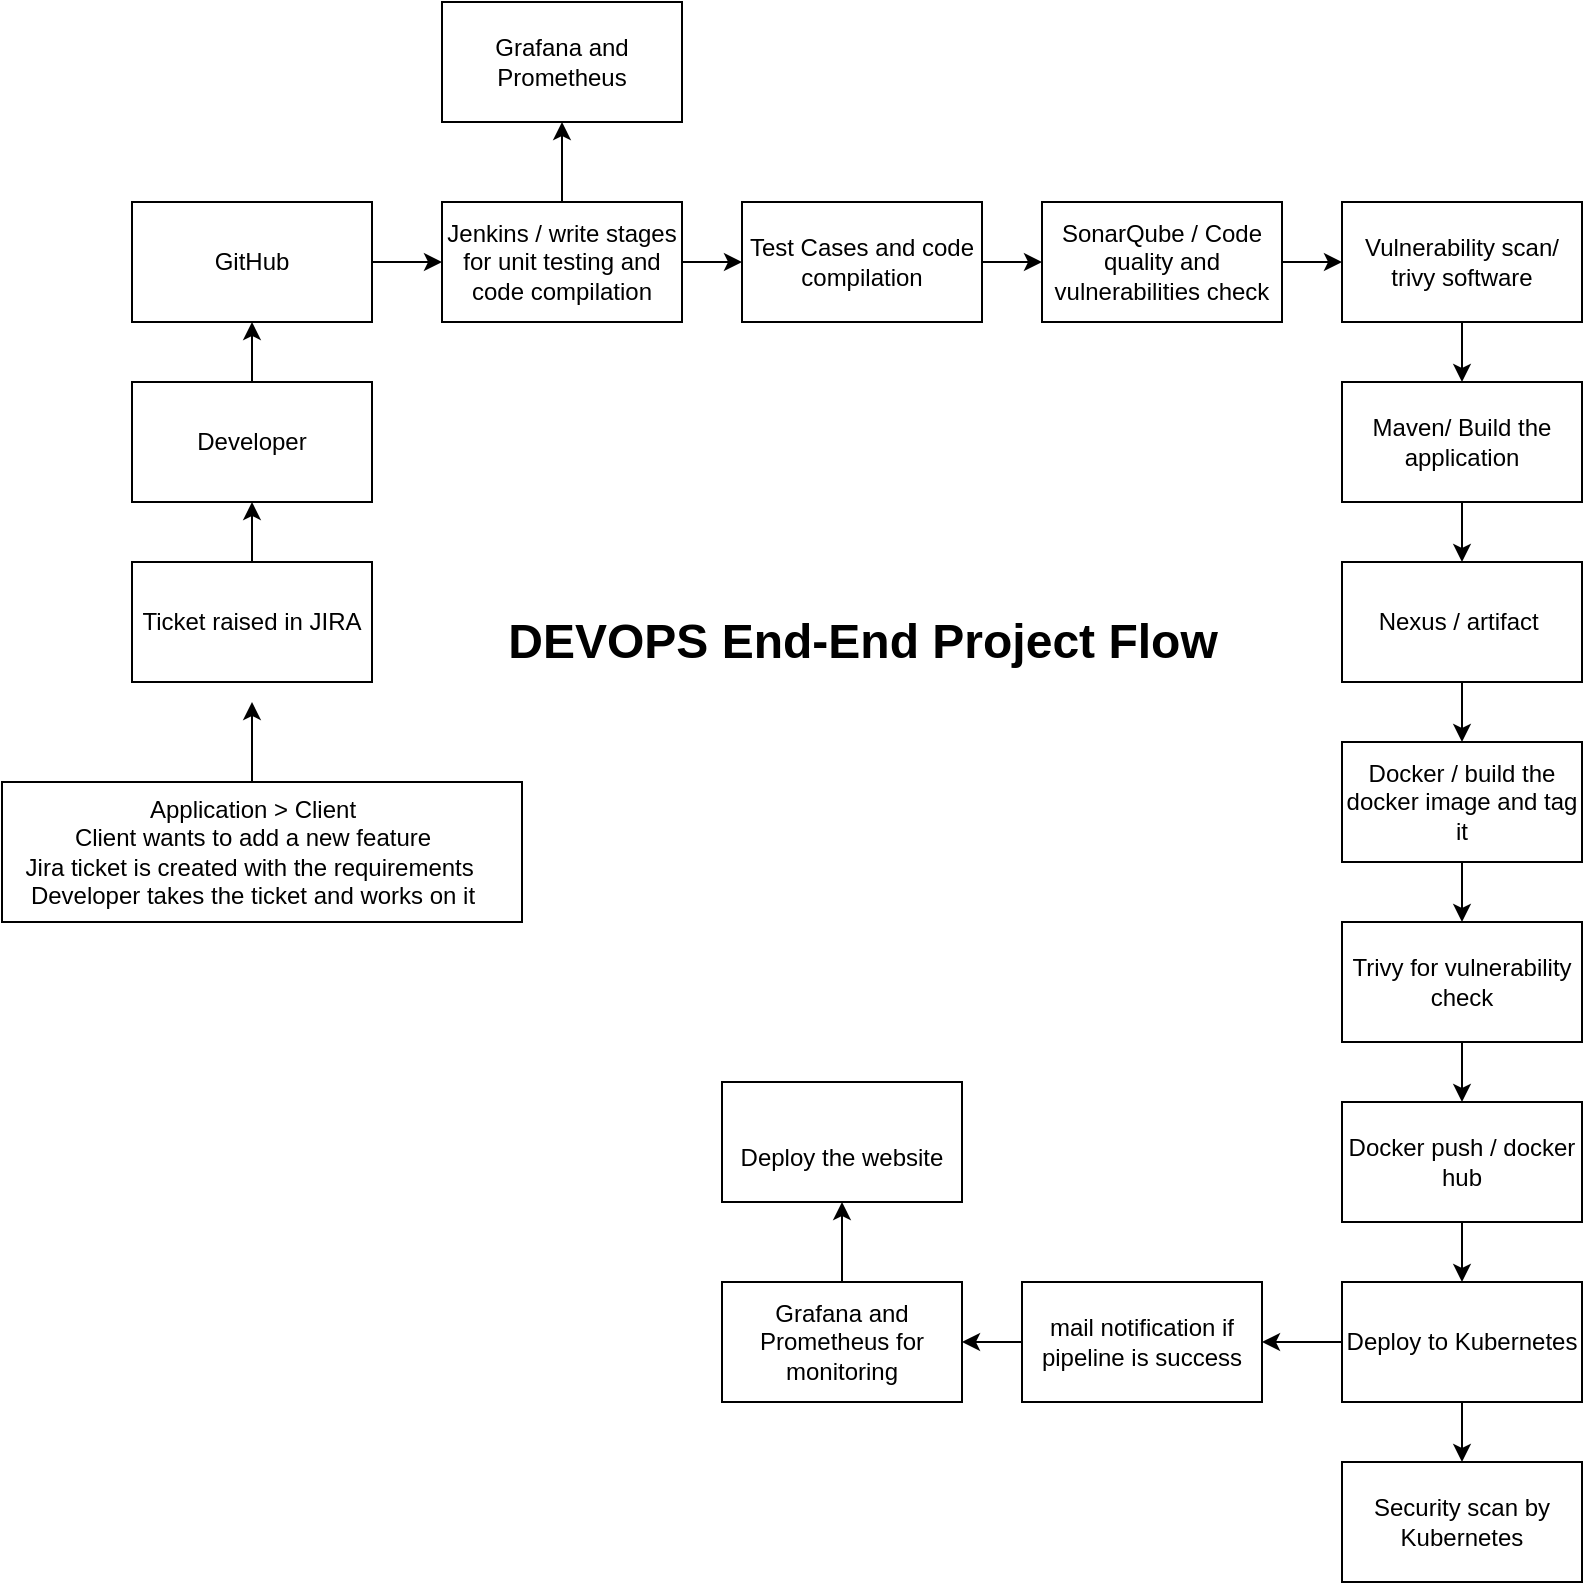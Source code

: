 <mxfile version="24.7.12">
  <diagram name="Page-1" id="GzIINDLIAl3letVaOaPU">
    <mxGraphModel dx="934" dy="525" grid="1" gridSize="10" guides="1" tooltips="1" connect="1" arrows="1" fold="1" page="1" pageScale="1" pageWidth="850" pageHeight="1100" math="0" shadow="0">
      <root>
        <mxCell id="0" />
        <mxCell id="1" parent="0" />
        <mxCell id="b3AwJft3Pq5Io8BSkl0d-8" value="" style="rounded=0;whiteSpace=wrap;html=1;" vertex="1" parent="1">
          <mxGeometry x="20" y="570" width="260" height="70" as="geometry" />
        </mxCell>
        <mxCell id="b3AwJft3Pq5Io8BSkl0d-2" style="edgeStyle=orthogonalEdgeStyle;rounded=0;orthogonalLoop=1;jettySize=auto;html=1;" edge="1" parent="1" source="b3AwJft3Pq5Io8BSkl0d-1">
          <mxGeometry relative="1" as="geometry">
            <mxPoint x="145" y="530" as="targetPoint" />
          </mxGeometry>
        </mxCell>
        <mxCell id="b3AwJft3Pq5Io8BSkl0d-1" value="Application &amp;gt; Client&lt;div&gt;Client wants to add a new feature&lt;/div&gt;&lt;div&gt;Jira ticket is created with the requirements&amp;nbsp;&lt;/div&gt;&lt;div&gt;Developer takes the ticket and works on it&lt;/div&gt;" style="text;html=1;align=center;verticalAlign=middle;resizable=0;points=[];autosize=1;strokeColor=none;fillColor=none;" vertex="1" parent="1">
          <mxGeometry x="20" y="570" width="250" height="70" as="geometry" />
        </mxCell>
        <mxCell id="b3AwJft3Pq5Io8BSkl0d-4" style="edgeStyle=orthogonalEdgeStyle;rounded=0;orthogonalLoop=1;jettySize=auto;html=1;" edge="1" parent="1" source="b3AwJft3Pq5Io8BSkl0d-3">
          <mxGeometry relative="1" as="geometry">
            <mxPoint x="145" y="430" as="targetPoint" />
          </mxGeometry>
        </mxCell>
        <mxCell id="b3AwJft3Pq5Io8BSkl0d-3" value="Ticket raised in JIRA" style="rounded=0;whiteSpace=wrap;html=1;" vertex="1" parent="1">
          <mxGeometry x="85" y="460" width="120" height="60" as="geometry" />
        </mxCell>
        <mxCell id="b3AwJft3Pq5Io8BSkl0d-6" style="edgeStyle=orthogonalEdgeStyle;rounded=0;orthogonalLoop=1;jettySize=auto;html=1;" edge="1" parent="1" source="b3AwJft3Pq5Io8BSkl0d-5" target="b3AwJft3Pq5Io8BSkl0d-7">
          <mxGeometry relative="1" as="geometry">
            <mxPoint x="145" y="320" as="targetPoint" />
          </mxGeometry>
        </mxCell>
        <mxCell id="b3AwJft3Pq5Io8BSkl0d-5" value="Developer" style="rounded=0;whiteSpace=wrap;html=1;" vertex="1" parent="1">
          <mxGeometry x="85" y="370" width="120" height="60" as="geometry" />
        </mxCell>
        <mxCell id="b3AwJft3Pq5Io8BSkl0d-9" style="edgeStyle=orthogonalEdgeStyle;rounded=0;orthogonalLoop=1;jettySize=auto;html=1;" edge="1" parent="1" source="b3AwJft3Pq5Io8BSkl0d-7">
          <mxGeometry relative="1" as="geometry">
            <mxPoint x="240" y="310" as="targetPoint" />
          </mxGeometry>
        </mxCell>
        <mxCell id="b3AwJft3Pq5Io8BSkl0d-7" value="GitHub" style="rounded=0;whiteSpace=wrap;html=1;" vertex="1" parent="1">
          <mxGeometry x="85" y="280" width="120" height="60" as="geometry" />
        </mxCell>
        <mxCell id="b3AwJft3Pq5Io8BSkl0d-12" style="edgeStyle=orthogonalEdgeStyle;rounded=0;orthogonalLoop=1;jettySize=auto;html=1;" edge="1" parent="1" source="b3AwJft3Pq5Io8BSkl0d-11">
          <mxGeometry relative="1" as="geometry">
            <mxPoint x="390" y="310" as="targetPoint" />
          </mxGeometry>
        </mxCell>
        <mxCell id="b3AwJft3Pq5Io8BSkl0d-36" style="edgeStyle=orthogonalEdgeStyle;rounded=0;orthogonalLoop=1;jettySize=auto;html=1;" edge="1" parent="1" source="b3AwJft3Pq5Io8BSkl0d-11" target="b3AwJft3Pq5Io8BSkl0d-37">
          <mxGeometry relative="1" as="geometry">
            <mxPoint x="300.0" y="240" as="targetPoint" />
          </mxGeometry>
        </mxCell>
        <mxCell id="b3AwJft3Pq5Io8BSkl0d-11" value="Jenkins / write stages for unit testing and code compilation" style="rounded=0;whiteSpace=wrap;html=1;" vertex="1" parent="1">
          <mxGeometry x="240" y="280" width="120" height="60" as="geometry" />
        </mxCell>
        <mxCell id="b3AwJft3Pq5Io8BSkl0d-14" style="edgeStyle=orthogonalEdgeStyle;rounded=0;orthogonalLoop=1;jettySize=auto;html=1;" edge="1" parent="1" source="b3AwJft3Pq5Io8BSkl0d-13" target="b3AwJft3Pq5Io8BSkl0d-15">
          <mxGeometry relative="1" as="geometry">
            <mxPoint x="540" y="310" as="targetPoint" />
          </mxGeometry>
        </mxCell>
        <mxCell id="b3AwJft3Pq5Io8BSkl0d-13" value="Test Cases and code compilation" style="rounded=0;whiteSpace=wrap;html=1;" vertex="1" parent="1">
          <mxGeometry x="390" y="280" width="120" height="60" as="geometry" />
        </mxCell>
        <mxCell id="b3AwJft3Pq5Io8BSkl0d-17" style="edgeStyle=orthogonalEdgeStyle;rounded=0;orthogonalLoop=1;jettySize=auto;html=1;" edge="1" parent="1" source="b3AwJft3Pq5Io8BSkl0d-15">
          <mxGeometry relative="1" as="geometry">
            <mxPoint x="690" y="310" as="targetPoint" />
          </mxGeometry>
        </mxCell>
        <mxCell id="b3AwJft3Pq5Io8BSkl0d-15" value="SonarQube / Code quality and vulnerabilities check" style="rounded=0;whiteSpace=wrap;html=1;" vertex="1" parent="1">
          <mxGeometry x="540" y="280" width="120" height="60" as="geometry" />
        </mxCell>
        <mxCell id="b3AwJft3Pq5Io8BSkl0d-18" style="edgeStyle=orthogonalEdgeStyle;rounded=0;orthogonalLoop=1;jettySize=auto;html=1;" edge="1" parent="1" source="b3AwJft3Pq5Io8BSkl0d-16" target="b3AwJft3Pq5Io8BSkl0d-19">
          <mxGeometry relative="1" as="geometry">
            <mxPoint x="750.0" y="380" as="targetPoint" />
          </mxGeometry>
        </mxCell>
        <mxCell id="b3AwJft3Pq5Io8BSkl0d-16" value="Vulnerability scan/ trivy software" style="rounded=0;whiteSpace=wrap;html=1;" vertex="1" parent="1">
          <mxGeometry x="690" y="280" width="120" height="60" as="geometry" />
        </mxCell>
        <mxCell id="b3AwJft3Pq5Io8BSkl0d-20" style="edgeStyle=orthogonalEdgeStyle;rounded=0;orthogonalLoop=1;jettySize=auto;html=1;" edge="1" parent="1" source="b3AwJft3Pq5Io8BSkl0d-19" target="b3AwJft3Pq5Io8BSkl0d-21">
          <mxGeometry relative="1" as="geometry">
            <mxPoint x="750.0" y="470" as="targetPoint" />
          </mxGeometry>
        </mxCell>
        <mxCell id="b3AwJft3Pq5Io8BSkl0d-19" value="Maven/ Build the application" style="rounded=0;whiteSpace=wrap;html=1;" vertex="1" parent="1">
          <mxGeometry x="690.0" y="370" width="120" height="60" as="geometry" />
        </mxCell>
        <mxCell id="b3AwJft3Pq5Io8BSkl0d-22" style="edgeStyle=orthogonalEdgeStyle;rounded=0;orthogonalLoop=1;jettySize=auto;html=1;" edge="1" parent="1" source="b3AwJft3Pq5Io8BSkl0d-21" target="b3AwJft3Pq5Io8BSkl0d-23">
          <mxGeometry relative="1" as="geometry">
            <mxPoint x="750.0" y="550" as="targetPoint" />
          </mxGeometry>
        </mxCell>
        <mxCell id="b3AwJft3Pq5Io8BSkl0d-21" value="Nexus / artifact&amp;nbsp;" style="rounded=0;whiteSpace=wrap;html=1;" vertex="1" parent="1">
          <mxGeometry x="690.0" y="460" width="120" height="60" as="geometry" />
        </mxCell>
        <mxCell id="b3AwJft3Pq5Io8BSkl0d-24" style="edgeStyle=orthogonalEdgeStyle;rounded=0;orthogonalLoop=1;jettySize=auto;html=1;" edge="1" parent="1" source="b3AwJft3Pq5Io8BSkl0d-23" target="b3AwJft3Pq5Io8BSkl0d-25">
          <mxGeometry relative="1" as="geometry">
            <mxPoint x="750.0" y="640" as="targetPoint" />
          </mxGeometry>
        </mxCell>
        <mxCell id="b3AwJft3Pq5Io8BSkl0d-23" value="Docker / build the docker image and tag it" style="rounded=0;whiteSpace=wrap;html=1;" vertex="1" parent="1">
          <mxGeometry x="690.0" y="550" width="120" height="60" as="geometry" />
        </mxCell>
        <mxCell id="b3AwJft3Pq5Io8BSkl0d-26" style="edgeStyle=orthogonalEdgeStyle;rounded=0;orthogonalLoop=1;jettySize=auto;html=1;" edge="1" parent="1" source="b3AwJft3Pq5Io8BSkl0d-25" target="b3AwJft3Pq5Io8BSkl0d-27">
          <mxGeometry relative="1" as="geometry">
            <mxPoint x="750.0" y="730" as="targetPoint" />
          </mxGeometry>
        </mxCell>
        <mxCell id="b3AwJft3Pq5Io8BSkl0d-25" value="Trivy for vulnerability check" style="rounded=0;whiteSpace=wrap;html=1;" vertex="1" parent="1">
          <mxGeometry x="690.0" y="640" width="120" height="60" as="geometry" />
        </mxCell>
        <mxCell id="b3AwJft3Pq5Io8BSkl0d-28" style="edgeStyle=orthogonalEdgeStyle;rounded=0;orthogonalLoop=1;jettySize=auto;html=1;" edge="1" parent="1" source="b3AwJft3Pq5Io8BSkl0d-27" target="b3AwJft3Pq5Io8BSkl0d-29">
          <mxGeometry relative="1" as="geometry">
            <mxPoint x="750.0" y="820" as="targetPoint" />
          </mxGeometry>
        </mxCell>
        <mxCell id="b3AwJft3Pq5Io8BSkl0d-27" value="Docker push / docker hub" style="rounded=0;whiteSpace=wrap;html=1;" vertex="1" parent="1">
          <mxGeometry x="690.0" y="730" width="120" height="60" as="geometry" />
        </mxCell>
        <mxCell id="b3AwJft3Pq5Io8BSkl0d-30" style="edgeStyle=orthogonalEdgeStyle;rounded=0;orthogonalLoop=1;jettySize=auto;html=1;" edge="1" parent="1" source="b3AwJft3Pq5Io8BSkl0d-29">
          <mxGeometry relative="1" as="geometry">
            <mxPoint x="650.0" y="850" as="targetPoint" />
          </mxGeometry>
        </mxCell>
        <mxCell id="b3AwJft3Pq5Io8BSkl0d-31" style="edgeStyle=orthogonalEdgeStyle;rounded=0;orthogonalLoop=1;jettySize=auto;html=1;" edge="1" parent="1" source="b3AwJft3Pq5Io8BSkl0d-29" target="b3AwJft3Pq5Io8BSkl0d-32">
          <mxGeometry relative="1" as="geometry">
            <mxPoint x="750.0" y="910" as="targetPoint" />
          </mxGeometry>
        </mxCell>
        <mxCell id="b3AwJft3Pq5Io8BSkl0d-29" value="Deploy to Kubernetes" style="rounded=0;whiteSpace=wrap;html=1;" vertex="1" parent="1">
          <mxGeometry x="690.0" y="820" width="120" height="60" as="geometry" />
        </mxCell>
        <mxCell id="b3AwJft3Pq5Io8BSkl0d-32" value="Security scan by Kubernetes" style="rounded=0;whiteSpace=wrap;html=1;" vertex="1" parent="1">
          <mxGeometry x="690.0" y="910" width="120" height="60" as="geometry" />
        </mxCell>
        <mxCell id="b3AwJft3Pq5Io8BSkl0d-34" style="edgeStyle=orthogonalEdgeStyle;rounded=0;orthogonalLoop=1;jettySize=auto;html=1;" edge="1" parent="1" source="b3AwJft3Pq5Io8BSkl0d-33" target="b3AwJft3Pq5Io8BSkl0d-35">
          <mxGeometry relative="1" as="geometry">
            <mxPoint x="500.0" y="850" as="targetPoint" />
          </mxGeometry>
        </mxCell>
        <mxCell id="b3AwJft3Pq5Io8BSkl0d-33" value="mail notification if pipeline is success" style="rounded=0;whiteSpace=wrap;html=1;" vertex="1" parent="1">
          <mxGeometry x="530" y="820" width="120" height="60" as="geometry" />
        </mxCell>
        <mxCell id="b3AwJft3Pq5Io8BSkl0d-38" style="edgeStyle=orthogonalEdgeStyle;rounded=0;orthogonalLoop=1;jettySize=auto;html=1;" edge="1" parent="1" source="b3AwJft3Pq5Io8BSkl0d-35" target="b3AwJft3Pq5Io8BSkl0d-39">
          <mxGeometry relative="1" as="geometry">
            <mxPoint x="440.0" y="780" as="targetPoint" />
          </mxGeometry>
        </mxCell>
        <mxCell id="b3AwJft3Pq5Io8BSkl0d-35" value="Grafana and Prometheus for monitoring" style="rounded=0;whiteSpace=wrap;html=1;" vertex="1" parent="1">
          <mxGeometry x="380.0" y="820" width="120" height="60" as="geometry" />
        </mxCell>
        <mxCell id="b3AwJft3Pq5Io8BSkl0d-37" value="Grafana and Prometheus" style="rounded=0;whiteSpace=wrap;html=1;" vertex="1" parent="1">
          <mxGeometry x="240.0" y="180" width="120" height="60" as="geometry" />
        </mxCell>
        <mxCell id="b3AwJft3Pq5Io8BSkl0d-39" value="&lt;br&gt;Deploy the website" style="rounded=0;whiteSpace=wrap;html=1;" vertex="1" parent="1">
          <mxGeometry x="380.0" y="720" width="120" height="60" as="geometry" />
        </mxCell>
        <mxCell id="b3AwJft3Pq5Io8BSkl0d-41" value="&lt;b&gt;&lt;font style=&quot;font-size: 24px;&quot;&gt;DEVOPS End-End Project Flow&lt;/font&gt;&lt;/b&gt;" style="text;html=1;align=center;verticalAlign=middle;resizable=0;points=[];autosize=1;strokeColor=none;fillColor=none;" vertex="1" parent="1">
          <mxGeometry x="260" y="480" width="380" height="40" as="geometry" />
        </mxCell>
      </root>
    </mxGraphModel>
  </diagram>
</mxfile>
